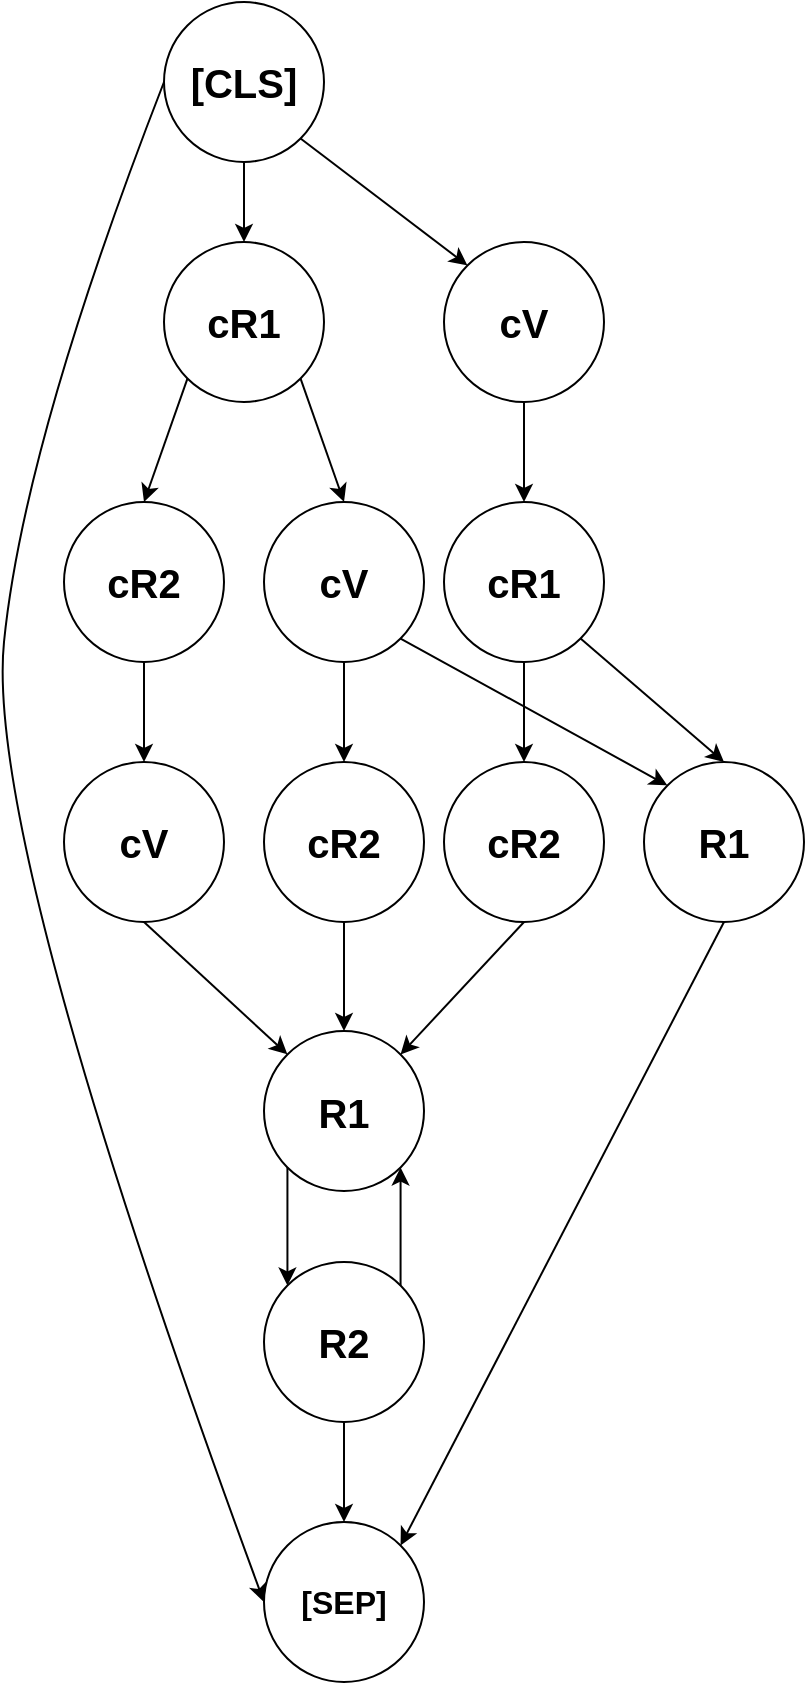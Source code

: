<mxfile version="18.0.3" type="github"><diagram id="euX9nNFD9BoxJJKMqH4J" name="Page-1"><mxGraphModel dx="946" dy="646" grid="1" gridSize="10" guides="1" tooltips="1" connect="1" arrows="1" fold="1" page="1" pageScale="1" pageWidth="827" pageHeight="1169" math="0" shadow="0"><root><mxCell id="0"/><mxCell id="1" parent="0"/><mxCell id="ZAe0ddPcNr2fZ-YaMO6E-1" value="" style="ellipse;whiteSpace=wrap;html=1;aspect=fixed;" parent="1" vertex="1"><mxGeometry x="350" y="70" width="80" height="80" as="geometry"/></mxCell><mxCell id="ZAe0ddPcNr2fZ-YaMO6E-2" value="&lt;font size=&quot;1&quot; style=&quot;&quot;&gt;&lt;b style=&quot;font-size: 20px;&quot;&gt;[CLS]&lt;/b&gt;&lt;/font&gt;" style="text;html=1;strokeColor=none;fillColor=none;align=center;verticalAlign=middle;whiteSpace=wrap;rounded=0;" parent="1" vertex="1"><mxGeometry x="360" y="95" width="60" height="30" as="geometry"/></mxCell><mxCell id="ZAe0ddPcNr2fZ-YaMO6E-3" value="" style="endArrow=classic;html=1;rounded=0;exitX=0.5;exitY=1;exitDx=0;exitDy=0;" parent="1" source="ZAe0ddPcNr2fZ-YaMO6E-1" target="ZAe0ddPcNr2fZ-YaMO6E-4" edge="1"><mxGeometry width="50" height="50" relative="1" as="geometry"><mxPoint x="330" y="210" as="sourcePoint"/><mxPoint x="390" y="200" as="targetPoint"/></mxGeometry></mxCell><mxCell id="ZAe0ddPcNr2fZ-YaMO6E-4" value="&lt;font style=&quot;font-size: 20px;&quot;&gt;&lt;b&gt;cR1&lt;/b&gt;&lt;/font&gt;" style="ellipse;whiteSpace=wrap;html=1;aspect=fixed;" parent="1" vertex="1"><mxGeometry x="350" y="190" width="80" height="80" as="geometry"/></mxCell><mxCell id="ZAe0ddPcNr2fZ-YaMO6E-5" value="&lt;font style=&quot;font-size: 20px;&quot;&gt;&lt;b&gt;cV&lt;/b&gt;&lt;/font&gt;" style="ellipse;whiteSpace=wrap;html=1;aspect=fixed;fontSize=16;" parent="1" vertex="1"><mxGeometry x="490" y="190" width="80" height="80" as="geometry"/></mxCell><mxCell id="ZAe0ddPcNr2fZ-YaMO6E-6" value="" style="endArrow=classic;html=1;rounded=0;fontSize=16;exitX=1;exitY=1;exitDx=0;exitDy=0;entryX=0;entryY=0;entryDx=0;entryDy=0;" parent="1" source="ZAe0ddPcNr2fZ-YaMO6E-1" target="ZAe0ddPcNr2fZ-YaMO6E-5" edge="1"><mxGeometry width="50" height="50" relative="1" as="geometry"><mxPoint x="390" y="350" as="sourcePoint"/><mxPoint x="440" y="300" as="targetPoint"/></mxGeometry></mxCell><mxCell id="ZAe0ddPcNr2fZ-YaMO6E-7" value="&lt;font style=&quot;font-size: 20px;&quot;&gt;&lt;b&gt;cR1&lt;/b&gt;&lt;/font&gt;" style="ellipse;whiteSpace=wrap;html=1;aspect=fixed;fontSize=16;" parent="1" vertex="1"><mxGeometry x="490" y="320" width="80" height="80" as="geometry"/></mxCell><mxCell id="ZAe0ddPcNr2fZ-YaMO6E-8" value="" style="endArrow=classic;html=1;rounded=0;fontSize=16;exitX=0.5;exitY=1;exitDx=0;exitDy=0;entryX=0.5;entryY=0;entryDx=0;entryDy=0;" parent="1" source="ZAe0ddPcNr2fZ-YaMO6E-5" target="ZAe0ddPcNr2fZ-YaMO6E-7" edge="1"><mxGeometry width="50" height="50" relative="1" as="geometry"><mxPoint x="390" y="350" as="sourcePoint"/><mxPoint x="440" y="300" as="targetPoint"/></mxGeometry></mxCell><mxCell id="ZAe0ddPcNr2fZ-YaMO6E-9" value="&lt;font size=&quot;1&quot; style=&quot;&quot;&gt;&lt;b style=&quot;font-size: 20px;&quot;&gt;cR2&lt;/b&gt;&lt;/font&gt;" style="ellipse;whiteSpace=wrap;html=1;aspect=fixed;fontSize=16;" parent="1" vertex="1"><mxGeometry x="300" y="320" width="80" height="80" as="geometry"/></mxCell><mxCell id="ZAe0ddPcNr2fZ-YaMO6E-10" value="" style="endArrow=classic;html=1;rounded=0;fontSize=16;exitX=0;exitY=1;exitDx=0;exitDy=0;entryX=0.5;entryY=0;entryDx=0;entryDy=0;" parent="1" source="ZAe0ddPcNr2fZ-YaMO6E-4" target="ZAe0ddPcNr2fZ-YaMO6E-9" edge="1"><mxGeometry width="50" height="50" relative="1" as="geometry"><mxPoint x="390" y="350" as="sourcePoint"/><mxPoint x="440" y="300" as="targetPoint"/></mxGeometry></mxCell><mxCell id="ZAe0ddPcNr2fZ-YaMO6E-11" value="&lt;font style=&quot;font-size: 20px;&quot;&gt;&lt;b&gt;cV&lt;/b&gt;&lt;/font&gt;" style="ellipse;whiteSpace=wrap;html=1;aspect=fixed;fontSize=16;" parent="1" vertex="1"><mxGeometry x="400" y="320" width="80" height="80" as="geometry"/></mxCell><mxCell id="ZAe0ddPcNr2fZ-YaMO6E-12" value="" style="endArrow=classic;html=1;rounded=0;fontSize=16;exitX=1;exitY=1;exitDx=0;exitDy=0;entryX=0.5;entryY=0;entryDx=0;entryDy=0;" parent="1" source="ZAe0ddPcNr2fZ-YaMO6E-4" target="ZAe0ddPcNr2fZ-YaMO6E-11" edge="1"><mxGeometry width="50" height="50" relative="1" as="geometry"><mxPoint x="390" y="350" as="sourcePoint"/><mxPoint x="440" y="300" as="targetPoint"/></mxGeometry></mxCell><mxCell id="ZAe0ddPcNr2fZ-YaMO6E-13" value="&lt;font style=&quot;font-size: 20px;&quot;&gt;&lt;b&gt;cV&lt;/b&gt;&lt;/font&gt;" style="ellipse;whiteSpace=wrap;html=1;aspect=fixed;fontSize=16;" parent="1" vertex="1"><mxGeometry x="300" y="450" width="80" height="80" as="geometry"/></mxCell><mxCell id="ZAe0ddPcNr2fZ-YaMO6E-14" value="" style="endArrow=classic;html=1;rounded=0;fontSize=16;exitX=0.5;exitY=1;exitDx=0;exitDy=0;entryX=0.5;entryY=0;entryDx=0;entryDy=0;" parent="1" source="ZAe0ddPcNr2fZ-YaMO6E-9" target="ZAe0ddPcNr2fZ-YaMO6E-13" edge="1"><mxGeometry width="50" height="50" relative="1" as="geometry"><mxPoint x="390" y="350" as="sourcePoint"/><mxPoint x="440" y="300" as="targetPoint"/></mxGeometry></mxCell><mxCell id="ZAe0ddPcNr2fZ-YaMO6E-15" value="&lt;font style=&quot;font-size: 20px;&quot;&gt;&lt;b&gt;cR2&lt;/b&gt;&lt;/font&gt;" style="ellipse;whiteSpace=wrap;html=1;aspect=fixed;fontSize=16;" parent="1" vertex="1"><mxGeometry x="400" y="450" width="80" height="80" as="geometry"/></mxCell><mxCell id="ZAe0ddPcNr2fZ-YaMO6E-16" value="" style="endArrow=classic;html=1;rounded=0;fontSize=16;exitX=0.5;exitY=1;exitDx=0;exitDy=0;" parent="1" source="ZAe0ddPcNr2fZ-YaMO6E-11" target="ZAe0ddPcNr2fZ-YaMO6E-15" edge="1"><mxGeometry width="50" height="50" relative="1" as="geometry"><mxPoint x="390" y="350" as="sourcePoint"/><mxPoint x="440" y="300" as="targetPoint"/></mxGeometry></mxCell><mxCell id="ZAe0ddPcNr2fZ-YaMO6E-17" value="&lt;font style=&quot;font-size: 20px;&quot;&gt;&lt;b&gt;cR2&lt;/b&gt;&lt;/font&gt;" style="ellipse;whiteSpace=wrap;html=1;aspect=fixed;fontSize=16;" parent="1" vertex="1"><mxGeometry x="490" y="450" width="80" height="80" as="geometry"/></mxCell><mxCell id="ZAe0ddPcNr2fZ-YaMO6E-18" value="" style="endArrow=classic;html=1;rounded=0;fontSize=16;exitX=0.5;exitY=1;exitDx=0;exitDy=0;entryX=0.5;entryY=0;entryDx=0;entryDy=0;" parent="1" source="ZAe0ddPcNr2fZ-YaMO6E-7" target="ZAe0ddPcNr2fZ-YaMO6E-17" edge="1"><mxGeometry width="50" height="50" relative="1" as="geometry"><mxPoint x="390" y="350" as="sourcePoint"/><mxPoint x="440" y="300" as="targetPoint"/></mxGeometry></mxCell><mxCell id="ZAe0ddPcNr2fZ-YaMO6E-19" value="&lt;font style=&quot;font-size: 20px;&quot;&gt;&lt;b&gt;R1&lt;/b&gt;&lt;/font&gt;" style="ellipse;whiteSpace=wrap;html=1;aspect=fixed;fontSize=16;" parent="1" vertex="1"><mxGeometry x="590" y="450" width="80" height="80" as="geometry"/></mxCell><mxCell id="ZAe0ddPcNr2fZ-YaMO6E-20" value="" style="endArrow=classic;html=1;rounded=0;fontSize=16;exitX=1;exitY=1;exitDx=0;exitDy=0;entryX=0.5;entryY=0;entryDx=0;entryDy=0;" parent="1" source="ZAe0ddPcNr2fZ-YaMO6E-7" target="ZAe0ddPcNr2fZ-YaMO6E-19" edge="1"><mxGeometry width="50" height="50" relative="1" as="geometry"><mxPoint x="390" y="350" as="sourcePoint"/><mxPoint x="440" y="300" as="targetPoint"/></mxGeometry></mxCell><mxCell id="ZAe0ddPcNr2fZ-YaMO6E-21" value="&lt;font style=&quot;font-size: 20px;&quot;&gt;&lt;b&gt;R1&lt;/b&gt;&lt;/font&gt;" style="ellipse;whiteSpace=wrap;html=1;aspect=fixed;fontSize=16;" parent="1" vertex="1"><mxGeometry x="400" y="584.5" width="80" height="80" as="geometry"/></mxCell><mxCell id="ZAe0ddPcNr2fZ-YaMO6E-22" value="" style="endArrow=classic;html=1;rounded=0;fontSize=16;exitX=0.5;exitY=1;exitDx=0;exitDy=0;entryX=0;entryY=0;entryDx=0;entryDy=0;" parent="1" source="ZAe0ddPcNr2fZ-YaMO6E-13" target="ZAe0ddPcNr2fZ-YaMO6E-21" edge="1"><mxGeometry width="50" height="50" relative="1" as="geometry"><mxPoint x="390" y="520" as="sourcePoint"/><mxPoint x="440" y="470" as="targetPoint"/></mxGeometry></mxCell><mxCell id="ZAe0ddPcNr2fZ-YaMO6E-23" value="" style="endArrow=classic;html=1;rounded=0;fontSize=16;exitX=0.5;exitY=1;exitDx=0;exitDy=0;entryX=0.5;entryY=0;entryDx=0;entryDy=0;" parent="1" source="ZAe0ddPcNr2fZ-YaMO6E-15" target="ZAe0ddPcNr2fZ-YaMO6E-21" edge="1"><mxGeometry width="50" height="50" relative="1" as="geometry"><mxPoint x="390" y="520" as="sourcePoint"/><mxPoint x="440" y="470" as="targetPoint"/></mxGeometry></mxCell><mxCell id="ZAe0ddPcNr2fZ-YaMO6E-24" value="" style="endArrow=classic;html=1;rounded=0;fontSize=16;exitX=0.5;exitY=1;exitDx=0;exitDy=0;entryX=1;entryY=0;entryDx=0;entryDy=0;" parent="1" source="ZAe0ddPcNr2fZ-YaMO6E-17" target="ZAe0ddPcNr2fZ-YaMO6E-21" edge="1"><mxGeometry width="50" height="50" relative="1" as="geometry"><mxPoint x="390" y="520" as="sourcePoint"/><mxPoint x="440" y="470" as="targetPoint"/></mxGeometry></mxCell><mxCell id="ZAe0ddPcNr2fZ-YaMO6E-25" value="&lt;font style=&quot;font-size: 20px;&quot;&gt;&lt;b&gt;R2&lt;/b&gt;&lt;/font&gt;" style="ellipse;whiteSpace=wrap;html=1;aspect=fixed;fontSize=16;" parent="1" vertex="1"><mxGeometry x="400" y="700" width="80" height="80" as="geometry"/></mxCell><mxCell id="ZAe0ddPcNr2fZ-YaMO6E-26" value="" style="endArrow=classic;html=1;rounded=0;fontSize=16;exitX=0;exitY=1;exitDx=0;exitDy=0;entryX=0;entryY=0;entryDx=0;entryDy=0;" parent="1" source="ZAe0ddPcNr2fZ-YaMO6E-21" target="ZAe0ddPcNr2fZ-YaMO6E-25" edge="1"><mxGeometry width="50" height="50" relative="1" as="geometry"><mxPoint x="390" y="520" as="sourcePoint"/><mxPoint x="440" y="470" as="targetPoint"/></mxGeometry></mxCell><mxCell id="ZAe0ddPcNr2fZ-YaMO6E-27" value="" style="endArrow=classic;html=1;rounded=0;fontSize=16;entryX=1;entryY=1;entryDx=0;entryDy=0;exitX=1;exitY=0;exitDx=0;exitDy=0;" parent="1" source="ZAe0ddPcNr2fZ-YaMO6E-25" target="ZAe0ddPcNr2fZ-YaMO6E-21" edge="1"><mxGeometry width="50" height="50" relative="1" as="geometry"><mxPoint x="370" y="720" as="sourcePoint"/><mxPoint x="350" y="670" as="targetPoint"/></mxGeometry></mxCell><mxCell id="ZAe0ddPcNr2fZ-YaMO6E-28" value="&lt;b&gt;[SEP]&lt;/b&gt;" style="ellipse;whiteSpace=wrap;html=1;aspect=fixed;fontSize=16;" parent="1" vertex="1"><mxGeometry x="400" y="830" width="80" height="80" as="geometry"/></mxCell><mxCell id="ZAe0ddPcNr2fZ-YaMO6E-29" value="" style="endArrow=classic;html=1;rounded=0;fontSize=16;exitX=0.5;exitY=1;exitDx=0;exitDy=0;entryX=0.5;entryY=0;entryDx=0;entryDy=0;" parent="1" source="ZAe0ddPcNr2fZ-YaMO6E-25" target="ZAe0ddPcNr2fZ-YaMO6E-28" edge="1"><mxGeometry width="50" height="50" relative="1" as="geometry"><mxPoint x="390" y="760" as="sourcePoint"/><mxPoint x="440" y="710" as="targetPoint"/></mxGeometry></mxCell><mxCell id="ZAe0ddPcNr2fZ-YaMO6E-31" value="" style="curved=1;endArrow=classic;html=1;rounded=0;fontSize=16;exitX=0;exitY=0.5;exitDx=0;exitDy=0;entryX=0;entryY=0.5;entryDx=0;entryDy=0;" parent="1" source="ZAe0ddPcNr2fZ-YaMO6E-1" target="ZAe0ddPcNr2fZ-YaMO6E-28" edge="1"><mxGeometry width="50" height="50" relative="1" as="geometry"><mxPoint x="190" y="350" as="sourcePoint"/><mxPoint x="280" y="690" as="targetPoint"/><Array as="points"><mxPoint x="280" y="290"/><mxPoint x="260" y="490"/></Array></mxGeometry></mxCell><mxCell id="ZAe0ddPcNr2fZ-YaMO6E-32" value="" style="endArrow=classic;html=1;rounded=0;fontSize=16;exitX=1;exitY=1;exitDx=0;exitDy=0;entryX=0;entryY=0;entryDx=0;entryDy=0;" parent="1" source="ZAe0ddPcNr2fZ-YaMO6E-11" target="ZAe0ddPcNr2fZ-YaMO6E-19" edge="1"><mxGeometry width="50" height="50" relative="1" as="geometry"><mxPoint x="390" y="530" as="sourcePoint"/><mxPoint x="440" y="480" as="targetPoint"/></mxGeometry></mxCell><mxCell id="ZAe0ddPcNr2fZ-YaMO6E-33" value="" style="endArrow=classic;html=1;rounded=0;fontSize=16;exitX=0.5;exitY=1;exitDx=0;exitDy=0;entryX=1;entryY=0;entryDx=0;entryDy=0;" parent="1" source="ZAe0ddPcNr2fZ-YaMO6E-19" target="ZAe0ddPcNr2fZ-YaMO6E-28" edge="1"><mxGeometry width="50" height="50" relative="1" as="geometry"><mxPoint x="390" y="770" as="sourcePoint"/><mxPoint x="440" y="720" as="targetPoint"/></mxGeometry></mxCell></root></mxGraphModel></diagram></mxfile>